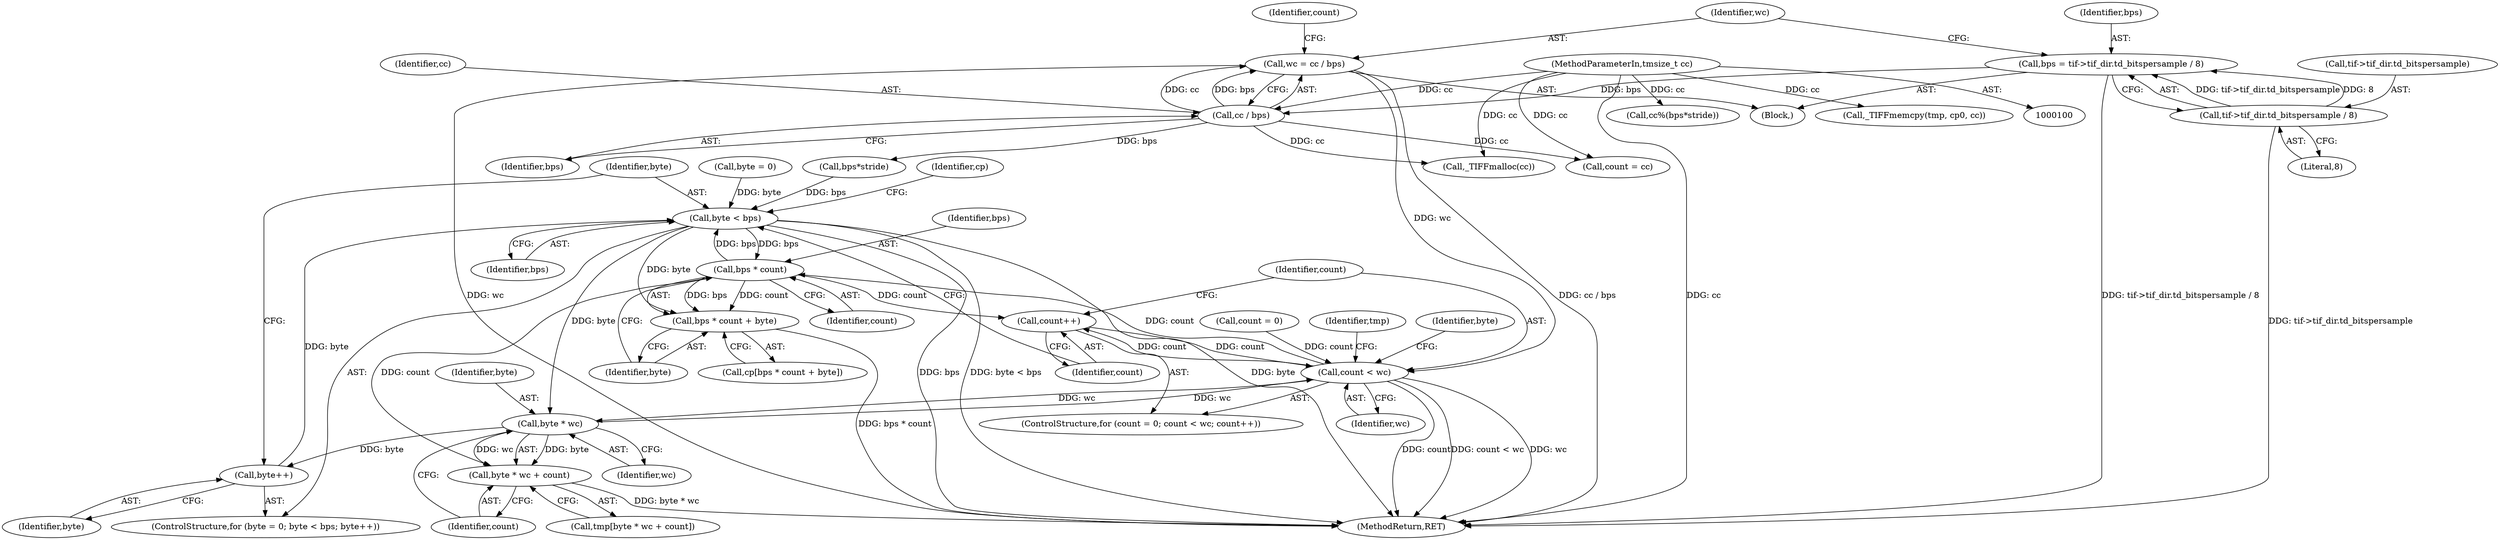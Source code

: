 digraph "0_libtiff_6a984bf7905c6621281588431f384e79d11a2e33_0@integer" {
"1000123" [label="(Call,wc = cc / bps)"];
"1000125" [label="(Call,cc / bps)"];
"1000103" [label="(MethodParameterIn,tmsize_t cc)"];
"1000113" [label="(Call,bps = tif->tif_dir.td_bitspersample / 8)"];
"1000115" [label="(Call,tif->tif_dir.td_bitspersample / 8)"];
"1000206" [label="(Call,count < wc)"];
"1000209" [label="(Call,count++)"];
"1000227" [label="(Call,bps * count)"];
"1000217" [label="(Call,byte < bps)"];
"1000226" [label="(Call,bps * count + byte)"];
"1000234" [label="(Call,byte * wc)"];
"1000220" [label="(Call,byte++)"];
"1000233" [label="(Call,byte * wc + count)"];
"1000226" [label="(Call,bps * count + byte)"];
"1000228" [label="(Identifier,bps)"];
"1000237" [label="(Identifier,count)"];
"1000103" [label="(MethodParameterIn,tmsize_t cc)"];
"1000235" [label="(Identifier,byte)"];
"1000242" [label="(MethodReturn,RET)"];
"1000115" [label="(Call,tif->tif_dir.td_bitspersample / 8)"];
"1000123" [label="(Call,wc = cc / bps)"];
"1000227" [label="(Call,bps * count)"];
"1000203" [label="(Call,count = 0)"];
"1000129" [label="(Call,count = cc)"];
"1000113" [label="(Call,bps = tif->tif_dir.td_bitspersample / 8)"];
"1000206" [label="(Call,count < wc)"];
"1000233" [label="(Call,byte * wc + count)"];
"1000239" [label="(Identifier,tmp)"];
"1000219" [label="(Identifier,bps)"];
"1000147" [label="(Call,cc%(bps*stride))"];
"1000209" [label="(Call,count++)"];
"1000229" [label="(Identifier,count)"];
"1000202" [label="(ControlStructure,for (count = 0; count < wc; count++))"];
"1000230" [label="(Identifier,byte)"];
"1000221" [label="(Identifier,byte)"];
"1000149" [label="(Call,bps*stride)"];
"1000220" [label="(Call,byte++)"];
"1000104" [label="(Block,)"];
"1000193" [label="(Call,_TIFFmemcpy(tmp, cp0, cc))"];
"1000207" [label="(Identifier,count)"];
"1000126" [label="(Identifier,cc)"];
"1000225" [label="(Identifier,cp)"];
"1000125" [label="(Call,cc / bps)"];
"1000231" [label="(Call,tmp[byte * wc + count])"];
"1000116" [label="(Call,tif->tif_dir.td_bitspersample)"];
"1000210" [label="(Identifier,count)"];
"1000214" [label="(Call,byte = 0)"];
"1000127" [label="(Identifier,bps)"];
"1000236" [label="(Identifier,wc)"];
"1000234" [label="(Call,byte * wc)"];
"1000217" [label="(Call,byte < bps)"];
"1000114" [label="(Identifier,bps)"];
"1000224" [label="(Call,cp[bps * count + byte])"];
"1000130" [label="(Identifier,count)"];
"1000143" [label="(Call,_TIFFmalloc(cc))"];
"1000121" [label="(Literal,8)"];
"1000208" [label="(Identifier,wc)"];
"1000218" [label="(Identifier,byte)"];
"1000213" [label="(ControlStructure,for (byte = 0; byte < bps; byte++))"];
"1000124" [label="(Identifier,wc)"];
"1000215" [label="(Identifier,byte)"];
"1000123" -> "1000104"  [label="AST: "];
"1000123" -> "1000125"  [label="CFG: "];
"1000124" -> "1000123"  [label="AST: "];
"1000125" -> "1000123"  [label="AST: "];
"1000130" -> "1000123"  [label="CFG: "];
"1000123" -> "1000242"  [label="DDG: cc / bps"];
"1000123" -> "1000242"  [label="DDG: wc"];
"1000125" -> "1000123"  [label="DDG: cc"];
"1000125" -> "1000123"  [label="DDG: bps"];
"1000123" -> "1000206"  [label="DDG: wc"];
"1000125" -> "1000127"  [label="CFG: "];
"1000126" -> "1000125"  [label="AST: "];
"1000127" -> "1000125"  [label="AST: "];
"1000103" -> "1000125"  [label="DDG: cc"];
"1000113" -> "1000125"  [label="DDG: bps"];
"1000125" -> "1000129"  [label="DDG: cc"];
"1000125" -> "1000143"  [label="DDG: cc"];
"1000125" -> "1000149"  [label="DDG: bps"];
"1000103" -> "1000100"  [label="AST: "];
"1000103" -> "1000242"  [label="DDG: cc"];
"1000103" -> "1000129"  [label="DDG: cc"];
"1000103" -> "1000143"  [label="DDG: cc"];
"1000103" -> "1000147"  [label="DDG: cc"];
"1000103" -> "1000193"  [label="DDG: cc"];
"1000113" -> "1000104"  [label="AST: "];
"1000113" -> "1000115"  [label="CFG: "];
"1000114" -> "1000113"  [label="AST: "];
"1000115" -> "1000113"  [label="AST: "];
"1000124" -> "1000113"  [label="CFG: "];
"1000113" -> "1000242"  [label="DDG: tif->tif_dir.td_bitspersample / 8"];
"1000115" -> "1000113"  [label="DDG: tif->tif_dir.td_bitspersample"];
"1000115" -> "1000113"  [label="DDG: 8"];
"1000115" -> "1000121"  [label="CFG: "];
"1000116" -> "1000115"  [label="AST: "];
"1000121" -> "1000115"  [label="AST: "];
"1000115" -> "1000242"  [label="DDG: tif->tif_dir.td_bitspersample"];
"1000206" -> "1000202"  [label="AST: "];
"1000206" -> "1000208"  [label="CFG: "];
"1000207" -> "1000206"  [label="AST: "];
"1000208" -> "1000206"  [label="AST: "];
"1000215" -> "1000206"  [label="CFG: "];
"1000239" -> "1000206"  [label="CFG: "];
"1000206" -> "1000242"  [label="DDG: count"];
"1000206" -> "1000242"  [label="DDG: count < wc"];
"1000206" -> "1000242"  [label="DDG: wc"];
"1000209" -> "1000206"  [label="DDG: count"];
"1000203" -> "1000206"  [label="DDG: count"];
"1000234" -> "1000206"  [label="DDG: wc"];
"1000206" -> "1000209"  [label="DDG: count"];
"1000206" -> "1000227"  [label="DDG: count"];
"1000206" -> "1000234"  [label="DDG: wc"];
"1000209" -> "1000202"  [label="AST: "];
"1000209" -> "1000210"  [label="CFG: "];
"1000210" -> "1000209"  [label="AST: "];
"1000207" -> "1000209"  [label="CFG: "];
"1000227" -> "1000209"  [label="DDG: count"];
"1000227" -> "1000226"  [label="AST: "];
"1000227" -> "1000229"  [label="CFG: "];
"1000228" -> "1000227"  [label="AST: "];
"1000229" -> "1000227"  [label="AST: "];
"1000230" -> "1000227"  [label="CFG: "];
"1000227" -> "1000217"  [label="DDG: bps"];
"1000227" -> "1000226"  [label="DDG: bps"];
"1000227" -> "1000226"  [label="DDG: count"];
"1000217" -> "1000227"  [label="DDG: bps"];
"1000227" -> "1000233"  [label="DDG: count"];
"1000217" -> "1000213"  [label="AST: "];
"1000217" -> "1000219"  [label="CFG: "];
"1000218" -> "1000217"  [label="AST: "];
"1000219" -> "1000217"  [label="AST: "];
"1000225" -> "1000217"  [label="CFG: "];
"1000210" -> "1000217"  [label="CFG: "];
"1000217" -> "1000242"  [label="DDG: bps"];
"1000217" -> "1000242"  [label="DDG: byte < bps"];
"1000217" -> "1000242"  [label="DDG: byte"];
"1000220" -> "1000217"  [label="DDG: byte"];
"1000214" -> "1000217"  [label="DDG: byte"];
"1000149" -> "1000217"  [label="DDG: bps"];
"1000217" -> "1000226"  [label="DDG: byte"];
"1000217" -> "1000234"  [label="DDG: byte"];
"1000226" -> "1000224"  [label="AST: "];
"1000226" -> "1000230"  [label="CFG: "];
"1000230" -> "1000226"  [label="AST: "];
"1000224" -> "1000226"  [label="CFG: "];
"1000226" -> "1000242"  [label="DDG: bps * count"];
"1000234" -> "1000233"  [label="AST: "];
"1000234" -> "1000236"  [label="CFG: "];
"1000235" -> "1000234"  [label="AST: "];
"1000236" -> "1000234"  [label="AST: "];
"1000237" -> "1000234"  [label="CFG: "];
"1000234" -> "1000220"  [label="DDG: byte"];
"1000234" -> "1000233"  [label="DDG: byte"];
"1000234" -> "1000233"  [label="DDG: wc"];
"1000220" -> "1000213"  [label="AST: "];
"1000220" -> "1000221"  [label="CFG: "];
"1000221" -> "1000220"  [label="AST: "];
"1000218" -> "1000220"  [label="CFG: "];
"1000233" -> "1000231"  [label="AST: "];
"1000233" -> "1000237"  [label="CFG: "];
"1000237" -> "1000233"  [label="AST: "];
"1000231" -> "1000233"  [label="CFG: "];
"1000233" -> "1000242"  [label="DDG: byte * wc"];
}
